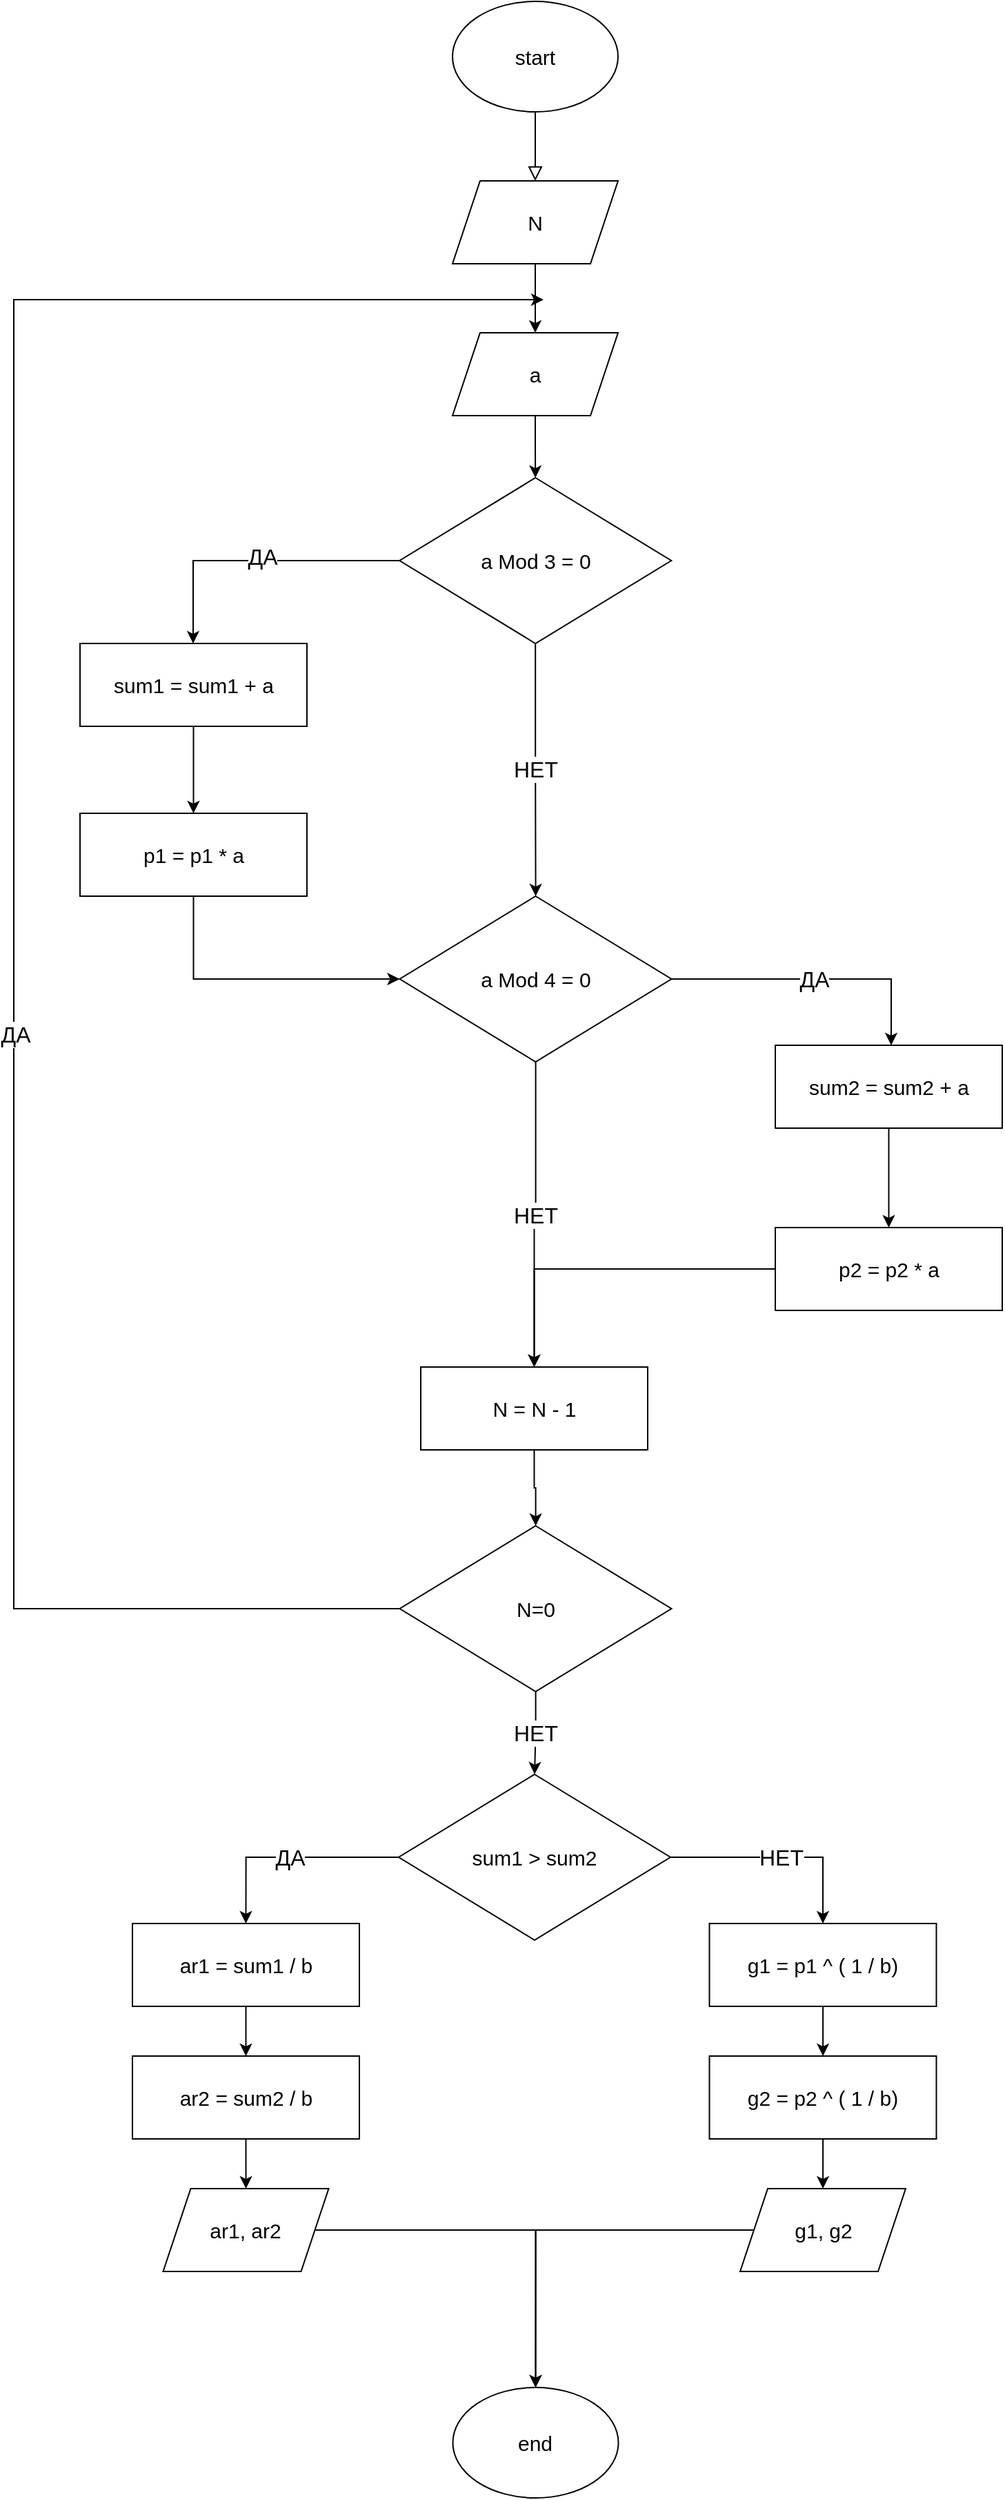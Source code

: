 <mxfile version="15.2.9" type="device"><diagram id="C5RBs43oDa-KdzZeNtuy" name="Page-1"><mxGraphModel dx="1078" dy="1168" grid="1" gridSize="12" guides="1" tooltips="1" connect="1" arrows="1" fold="1" page="1" pageScale="1" pageWidth="827" pageHeight="1169" math="0" shadow="0"><root><mxCell id="WIyWlLk6GJQsqaUBKTNV-0"/><mxCell id="WIyWlLk6GJQsqaUBKTNV-1" parent="WIyWlLk6GJQsqaUBKTNV-0"/><mxCell id="WIyWlLk6GJQsqaUBKTNV-2" value="" style="rounded=0;html=1;jettySize=auto;orthogonalLoop=1;fontSize=15;endArrow=block;endFill=0;endSize=8;strokeWidth=1;shadow=0;labelBackgroundColor=none;edgeStyle=orthogonalEdgeStyle;" parent="WIyWlLk6GJQsqaUBKTNV-1" source="cl69aAhma6m4aJ8VvfkR-2" target="cl69aAhma6m4aJ8VvfkR-3" edge="1"><mxGeometry relative="1" as="geometry"><mxPoint x="334" y="190" as="sourcePoint"/><mxPoint x="414" y="250" as="targetPoint"/><Array as="points"/></mxGeometry></mxCell><mxCell id="cl69aAhma6m4aJ8VvfkR-2" value="start" style="ellipse;whiteSpace=wrap;html=1;fontSize=15;" parent="WIyWlLk6GJQsqaUBKTNV-1" vertex="1"><mxGeometry x="354" y="120" width="120" height="80" as="geometry"/></mxCell><mxCell id="cl69aAhma6m4aJ8VvfkR-37" style="edgeStyle=orthogonalEdgeStyle;rounded=0;orthogonalLoop=1;jettySize=auto;html=1;fontSize=15;entryX=0.5;entryY=0;entryDx=0;entryDy=0;" parent="WIyWlLk6GJQsqaUBKTNV-1" source="cl69aAhma6m4aJ8VvfkR-3" target="UVosYKD99PliZsor1g1Z-24" edge="1"><mxGeometry relative="1" as="geometry"><mxPoint x="414.0" y="372" as="targetPoint"/></mxGeometry></mxCell><mxCell id="cl69aAhma6m4aJ8VvfkR-3" value="N" style="shape=parallelogram;perimeter=parallelogramPerimeter;whiteSpace=wrap;html=1;fixedSize=1;fontSize=15;" parent="WIyWlLk6GJQsqaUBKTNV-1" vertex="1"><mxGeometry x="354" y="250" width="120" height="60" as="geometry"/></mxCell><mxCell id="cl69aAhma6m4aJ8VvfkR-11" value="end" style="ellipse;whiteSpace=wrap;html=1;fontSize=15;" parent="WIyWlLk6GJQsqaUBKTNV-1" vertex="1"><mxGeometry x="354.25" y="1848" width="120" height="80" as="geometry"/></mxCell><mxCell id="cl69aAhma6m4aJ8VvfkR-46" style="edgeStyle=orthogonalEdgeStyle;rounded=0;orthogonalLoop=1;jettySize=auto;html=1;fontSize=15;" parent="WIyWlLk6GJQsqaUBKTNV-1" source="cl69aAhma6m4aJ8VvfkR-40" target="cl69aAhma6m4aJ8VvfkR-11" edge="1"><mxGeometry relative="1" as="geometry"/></mxCell><mxCell id="cl69aAhma6m4aJ8VvfkR-40" value="ar1, ar2" style="shape=parallelogram;perimeter=parallelogramPerimeter;whiteSpace=wrap;html=1;fixedSize=1;fontSize=15;" parent="WIyWlLk6GJQsqaUBKTNV-1" vertex="1"><mxGeometry x="144.25" y="1704" width="120" height="60" as="geometry"/></mxCell><mxCell id="UVosYKD99PliZsor1g1Z-4" style="edgeStyle=orthogonalEdgeStyle;rounded=0;orthogonalLoop=1;jettySize=auto;html=1;fontSize=16;exitX=0;exitY=0.5;exitDx=0;exitDy=0;" edge="1" parent="WIyWlLk6GJQsqaUBKTNV-1" source="UVosYKD99PliZsor1g1Z-25" target="UVosYKD99PliZsor1g1Z-3"><mxGeometry relative="1" as="geometry"><mxPoint x="413.2" y="672" as="sourcePoint"/><Array as="points"><mxPoint x="166" y="525"/></Array></mxGeometry></mxCell><mxCell id="UVosYKD99PliZsor1g1Z-40" value="ДА" style="edgeLabel;html=1;align=center;verticalAlign=middle;resizable=0;points=[];fontSize=16;" vertex="1" connectable="0" parent="UVosYKD99PliZsor1g1Z-4"><mxGeometry x="-0.059" y="-3" relative="1" as="geometry"><mxPoint x="-1" as="offset"/></mxGeometry></mxCell><mxCell id="UVosYKD99PliZsor1g1Z-6" style="edgeStyle=orthogonalEdgeStyle;rounded=0;orthogonalLoop=1;jettySize=auto;html=1;fontSize=16;exitX=0;exitY=0.5;exitDx=0;exitDy=0;" edge="1" parent="WIyWlLk6GJQsqaUBKTNV-1" source="UVosYKD99PliZsor1g1Z-7"><mxGeometry relative="1" as="geometry"><mxPoint x="420" y="336" as="targetPoint"/><mxPoint x="300" y="684" as="sourcePoint"/><Array as="points"><mxPoint x="36" y="1284"/><mxPoint x="36" y="336"/></Array></mxGeometry></mxCell><mxCell id="UVosYKD99PliZsor1g1Z-10" value="ДА" style="edgeLabel;html=1;align=center;verticalAlign=middle;resizable=0;points=[];fontSize=16;" vertex="1" connectable="0" parent="UVosYKD99PliZsor1g1Z-6"><mxGeometry x="-0.136" y="-1" relative="1" as="geometry"><mxPoint as="offset"/></mxGeometry></mxCell><mxCell id="UVosYKD99PliZsor1g1Z-28" style="edgeStyle=orthogonalEdgeStyle;rounded=0;orthogonalLoop=1;jettySize=auto;html=1;fontSize=16;" edge="1" parent="WIyWlLk6GJQsqaUBKTNV-1" source="UVosYKD99PliZsor1g1Z-3" target="UVosYKD99PliZsor1g1Z-27"><mxGeometry relative="1" as="geometry"/></mxCell><mxCell id="UVosYKD99PliZsor1g1Z-3" value="sum1 = sum1 + a" style="rounded=0;whiteSpace=wrap;html=1;fontSize=15;" vertex="1" parent="WIyWlLk6GJQsqaUBKTNV-1"><mxGeometry x="84" y="585" width="164.5" height="60" as="geometry"/></mxCell><mxCell id="UVosYKD99PliZsor1g1Z-9" value="НЕТ" style="edgeStyle=orthogonalEdgeStyle;rounded=0;orthogonalLoop=1;jettySize=auto;html=1;fontSize=16;" edge="1" parent="WIyWlLk6GJQsqaUBKTNV-1" source="UVosYKD99PliZsor1g1Z-7" target="UVosYKD99PliZsor1g1Z-11"><mxGeometry relative="1" as="geometry"><mxPoint x="413.25" y="1536" as="targetPoint"/></mxGeometry></mxCell><mxCell id="UVosYKD99PliZsor1g1Z-7" value="N=0" style="rhombus;whiteSpace=wrap;html=1;fontSize=15;" vertex="1" parent="WIyWlLk6GJQsqaUBKTNV-1"><mxGeometry x="315.75" y="1224" width="197" height="120" as="geometry"/></mxCell><mxCell id="UVosYKD99PliZsor1g1Z-13" value="ДА" style="edgeStyle=orthogonalEdgeStyle;rounded=0;orthogonalLoop=1;jettySize=auto;html=1;entryX=0.5;entryY=0;entryDx=0;entryDy=0;fontSize=16;" edge="1" parent="WIyWlLk6GJQsqaUBKTNV-1" source="UVosYKD99PliZsor1g1Z-11" target="UVosYKD99PliZsor1g1Z-12"><mxGeometry relative="1" as="geometry"/></mxCell><mxCell id="UVosYKD99PliZsor1g1Z-22" value="НЕТ" style="edgeStyle=orthogonalEdgeStyle;rounded=0;orthogonalLoop=1;jettySize=auto;html=1;entryX=0.5;entryY=0;entryDx=0;entryDy=0;fontSize=16;" edge="1" parent="WIyWlLk6GJQsqaUBKTNV-1" source="UVosYKD99PliZsor1g1Z-11" target="UVosYKD99PliZsor1g1Z-19"><mxGeometry relative="1" as="geometry"/></mxCell><mxCell id="UVosYKD99PliZsor1g1Z-11" value="sum1 &amp;gt; sum2" style="rhombus;whiteSpace=wrap;html=1;fontSize=15;" vertex="1" parent="WIyWlLk6GJQsqaUBKTNV-1"><mxGeometry x="315" y="1404" width="197" height="120" as="geometry"/></mxCell><mxCell id="UVosYKD99PliZsor1g1Z-15" style="edgeStyle=orthogonalEdgeStyle;rounded=0;orthogonalLoop=1;jettySize=auto;html=1;fontSize=16;" edge="1" parent="WIyWlLk6GJQsqaUBKTNV-1" source="UVosYKD99PliZsor1g1Z-12" target="UVosYKD99PliZsor1g1Z-14"><mxGeometry relative="1" as="geometry"/></mxCell><mxCell id="UVosYKD99PliZsor1g1Z-12" value="ar1 = sum1 / b" style="rounded=0;whiteSpace=wrap;html=1;fontSize=15;" vertex="1" parent="WIyWlLk6GJQsqaUBKTNV-1"><mxGeometry x="122" y="1512" width="164.5" height="60" as="geometry"/></mxCell><mxCell id="UVosYKD99PliZsor1g1Z-16" style="edgeStyle=orthogonalEdgeStyle;rounded=0;orthogonalLoop=1;jettySize=auto;html=1;fontSize=16;" edge="1" parent="WIyWlLk6GJQsqaUBKTNV-1" source="UVosYKD99PliZsor1g1Z-14" target="cl69aAhma6m4aJ8VvfkR-40"><mxGeometry relative="1" as="geometry"/></mxCell><mxCell id="UVosYKD99PliZsor1g1Z-14" value="ar2 = sum2 / b" style="rounded=0;whiteSpace=wrap;html=1;fontSize=15;" vertex="1" parent="WIyWlLk6GJQsqaUBKTNV-1"><mxGeometry x="122" y="1608" width="164.5" height="60" as="geometry"/></mxCell><mxCell id="UVosYKD99PliZsor1g1Z-23" style="edgeStyle=orthogonalEdgeStyle;rounded=0;orthogonalLoop=1;jettySize=auto;html=1;fontSize=16;" edge="1" parent="WIyWlLk6GJQsqaUBKTNV-1" source="UVosYKD99PliZsor1g1Z-17" target="cl69aAhma6m4aJ8VvfkR-11"><mxGeometry relative="1" as="geometry"/></mxCell><mxCell id="UVosYKD99PliZsor1g1Z-17" value="g1, g2" style="shape=parallelogram;perimeter=parallelogramPerimeter;whiteSpace=wrap;html=1;fixedSize=1;fontSize=15;" vertex="1" parent="WIyWlLk6GJQsqaUBKTNV-1"><mxGeometry x="562.5" y="1704" width="120" height="60" as="geometry"/></mxCell><mxCell id="UVosYKD99PliZsor1g1Z-18" style="edgeStyle=orthogonalEdgeStyle;rounded=0;orthogonalLoop=1;jettySize=auto;html=1;fontSize=16;" edge="1" parent="WIyWlLk6GJQsqaUBKTNV-1" source="UVosYKD99PliZsor1g1Z-19" target="UVosYKD99PliZsor1g1Z-21"><mxGeometry relative="1" as="geometry"/></mxCell><mxCell id="UVosYKD99PliZsor1g1Z-19" value="g1 = p1 ^ ( 1 / b)" style="rounded=0;whiteSpace=wrap;html=1;fontSize=15;" vertex="1" parent="WIyWlLk6GJQsqaUBKTNV-1"><mxGeometry x="540.25" y="1512" width="164.5" height="60" as="geometry"/></mxCell><mxCell id="UVosYKD99PliZsor1g1Z-20" style="edgeStyle=orthogonalEdgeStyle;rounded=0;orthogonalLoop=1;jettySize=auto;html=1;fontSize=16;" edge="1" parent="WIyWlLk6GJQsqaUBKTNV-1" source="UVosYKD99PliZsor1g1Z-21" target="UVosYKD99PliZsor1g1Z-17"><mxGeometry relative="1" as="geometry"/></mxCell><mxCell id="UVosYKD99PliZsor1g1Z-21" value="g2 = p2 ^ ( 1 / b)" style="rounded=0;whiteSpace=wrap;html=1;fontSize=15;" vertex="1" parent="WIyWlLk6GJQsqaUBKTNV-1"><mxGeometry x="540.25" y="1608" width="164.5" height="60" as="geometry"/></mxCell><mxCell id="UVosYKD99PliZsor1g1Z-26" style="edgeStyle=orthogonalEdgeStyle;rounded=0;orthogonalLoop=1;jettySize=auto;html=1;fontSize=16;" edge="1" parent="WIyWlLk6GJQsqaUBKTNV-1" source="UVosYKD99PliZsor1g1Z-24" target="UVosYKD99PliZsor1g1Z-25"><mxGeometry relative="1" as="geometry"/></mxCell><mxCell id="UVosYKD99PliZsor1g1Z-24" value="a" style="shape=parallelogram;perimeter=parallelogramPerimeter;whiteSpace=wrap;html=1;fixedSize=1;fontSize=15;" vertex="1" parent="WIyWlLk6GJQsqaUBKTNV-1"><mxGeometry x="354" y="360" width="120" height="60" as="geometry"/></mxCell><mxCell id="UVosYKD99PliZsor1g1Z-31" value="НЕТ" style="edgeStyle=orthogonalEdgeStyle;rounded=0;orthogonalLoop=1;jettySize=auto;html=1;fontSize=16;" edge="1" parent="WIyWlLk6GJQsqaUBKTNV-1" source="UVosYKD99PliZsor1g1Z-25" target="UVosYKD99PliZsor1g1Z-29"><mxGeometry relative="1" as="geometry"/></mxCell><mxCell id="UVosYKD99PliZsor1g1Z-25" value="a Mod 3 = 0" style="rhombus;whiteSpace=wrap;html=1;fontSize=15;" vertex="1" parent="WIyWlLk6GJQsqaUBKTNV-1"><mxGeometry x="315.63" y="465" width="197" height="120" as="geometry"/></mxCell><mxCell id="UVosYKD99PliZsor1g1Z-30" style="edgeStyle=orthogonalEdgeStyle;rounded=0;orthogonalLoop=1;jettySize=auto;html=1;fontSize=16;" edge="1" parent="WIyWlLk6GJQsqaUBKTNV-1" source="UVosYKD99PliZsor1g1Z-27" target="UVosYKD99PliZsor1g1Z-29"><mxGeometry relative="1" as="geometry"><Array as="points"><mxPoint x="166" y="828"/></Array></mxGeometry></mxCell><mxCell id="UVosYKD99PliZsor1g1Z-27" value="p1 = p1 * a" style="rounded=0;whiteSpace=wrap;html=1;fontSize=15;" vertex="1" parent="WIyWlLk6GJQsqaUBKTNV-1"><mxGeometry x="84" y="708" width="164.5" height="60" as="geometry"/></mxCell><mxCell id="UVosYKD99PliZsor1g1Z-35" value="ДА" style="edgeStyle=orthogonalEdgeStyle;rounded=0;orthogonalLoop=1;jettySize=auto;html=1;fontSize=16;" edge="1" parent="WIyWlLk6GJQsqaUBKTNV-1" source="UVosYKD99PliZsor1g1Z-29" target="UVosYKD99PliZsor1g1Z-33"><mxGeometry relative="1" as="geometry"><Array as="points"><mxPoint x="672" y="828"/></Array></mxGeometry></mxCell><mxCell id="UVosYKD99PliZsor1g1Z-38" value="НЕТ" style="edgeStyle=orthogonalEdgeStyle;rounded=0;orthogonalLoop=1;jettySize=auto;html=1;fontSize=16;" edge="1" parent="WIyWlLk6GJQsqaUBKTNV-1" source="UVosYKD99PliZsor1g1Z-29" target="UVosYKD99PliZsor1g1Z-36"><mxGeometry relative="1" as="geometry"/></mxCell><mxCell id="UVosYKD99PliZsor1g1Z-29" value="a Mod 4 = 0" style="rhombus;whiteSpace=wrap;html=1;fontSize=15;" vertex="1" parent="WIyWlLk6GJQsqaUBKTNV-1"><mxGeometry x="315.75" y="768" width="197" height="120" as="geometry"/></mxCell><mxCell id="UVosYKD99PliZsor1g1Z-32" style="edgeStyle=orthogonalEdgeStyle;rounded=0;orthogonalLoop=1;jettySize=auto;html=1;fontSize=16;" edge="1" parent="WIyWlLk6GJQsqaUBKTNV-1" source="UVosYKD99PliZsor1g1Z-33" target="UVosYKD99PliZsor1g1Z-34"><mxGeometry relative="1" as="geometry"/></mxCell><mxCell id="UVosYKD99PliZsor1g1Z-33" value="sum2 = sum2 + a" style="rounded=0;whiteSpace=wrap;html=1;fontSize=15;" vertex="1" parent="WIyWlLk6GJQsqaUBKTNV-1"><mxGeometry x="588" y="876" width="164.5" height="60" as="geometry"/></mxCell><mxCell id="UVosYKD99PliZsor1g1Z-37" style="edgeStyle=orthogonalEdgeStyle;rounded=0;orthogonalLoop=1;jettySize=auto;html=1;fontSize=16;" edge="1" parent="WIyWlLk6GJQsqaUBKTNV-1" source="UVosYKD99PliZsor1g1Z-34" target="UVosYKD99PliZsor1g1Z-36"><mxGeometry relative="1" as="geometry"/></mxCell><mxCell id="UVosYKD99PliZsor1g1Z-34" value="p2 = p2 * a" style="rounded=0;whiteSpace=wrap;html=1;fontSize=15;" vertex="1" parent="WIyWlLk6GJQsqaUBKTNV-1"><mxGeometry x="588" y="1008" width="164.5" height="60" as="geometry"/></mxCell><mxCell id="UVosYKD99PliZsor1g1Z-39" style="edgeStyle=orthogonalEdgeStyle;rounded=0;orthogonalLoop=1;jettySize=auto;html=1;fontSize=16;" edge="1" parent="WIyWlLk6GJQsqaUBKTNV-1" source="UVosYKD99PliZsor1g1Z-36" target="UVosYKD99PliZsor1g1Z-7"><mxGeometry relative="1" as="geometry"/></mxCell><mxCell id="UVosYKD99PliZsor1g1Z-36" value="N = N - 1" style="rounded=0;whiteSpace=wrap;html=1;fontSize=15;" vertex="1" parent="WIyWlLk6GJQsqaUBKTNV-1"><mxGeometry x="331" y="1109" width="164.5" height="60" as="geometry"/></mxCell></root></mxGraphModel></diagram></mxfile>